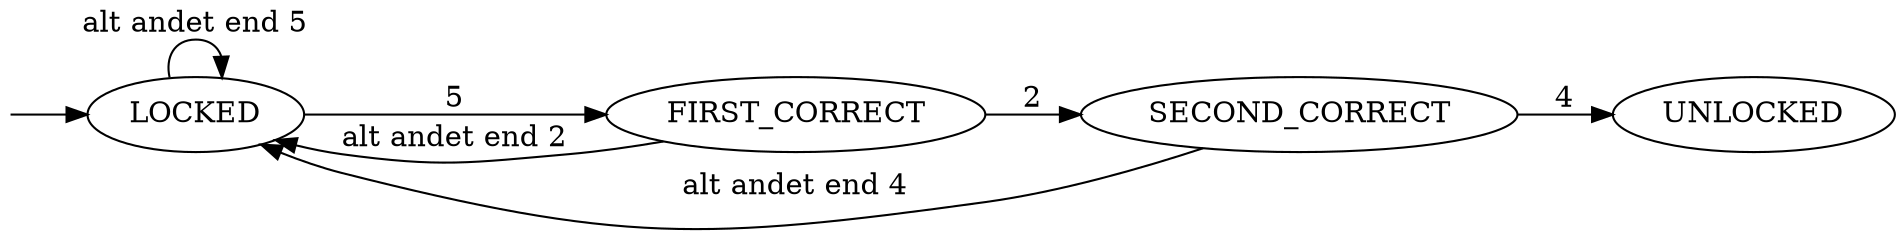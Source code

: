 digraph G {
  margin=0;
  rankdir=LR;
  "" [shape = none, width=0, height=0, margin=0]
  "" -> "LOCKED"
  "LOCKED" -> "FIRST_CORRECT" [label="5", weight=100]
  "LOCKED" -> "LOCKED" [label="alt andet end 5"]
  "FIRST_CORRECT" -> "SECOND_CORRECT" [label="2", weight=100]
  "SECOND_CORRECT" -> "UNLOCKED" [label="4", weight=100]
  "FIRST_CORRECT" -> "LOCKED" [label="alt andet end 2"]
  "SECOND_CORRECT" -> "LOCKED" [label="alt andet end 4"]
}
